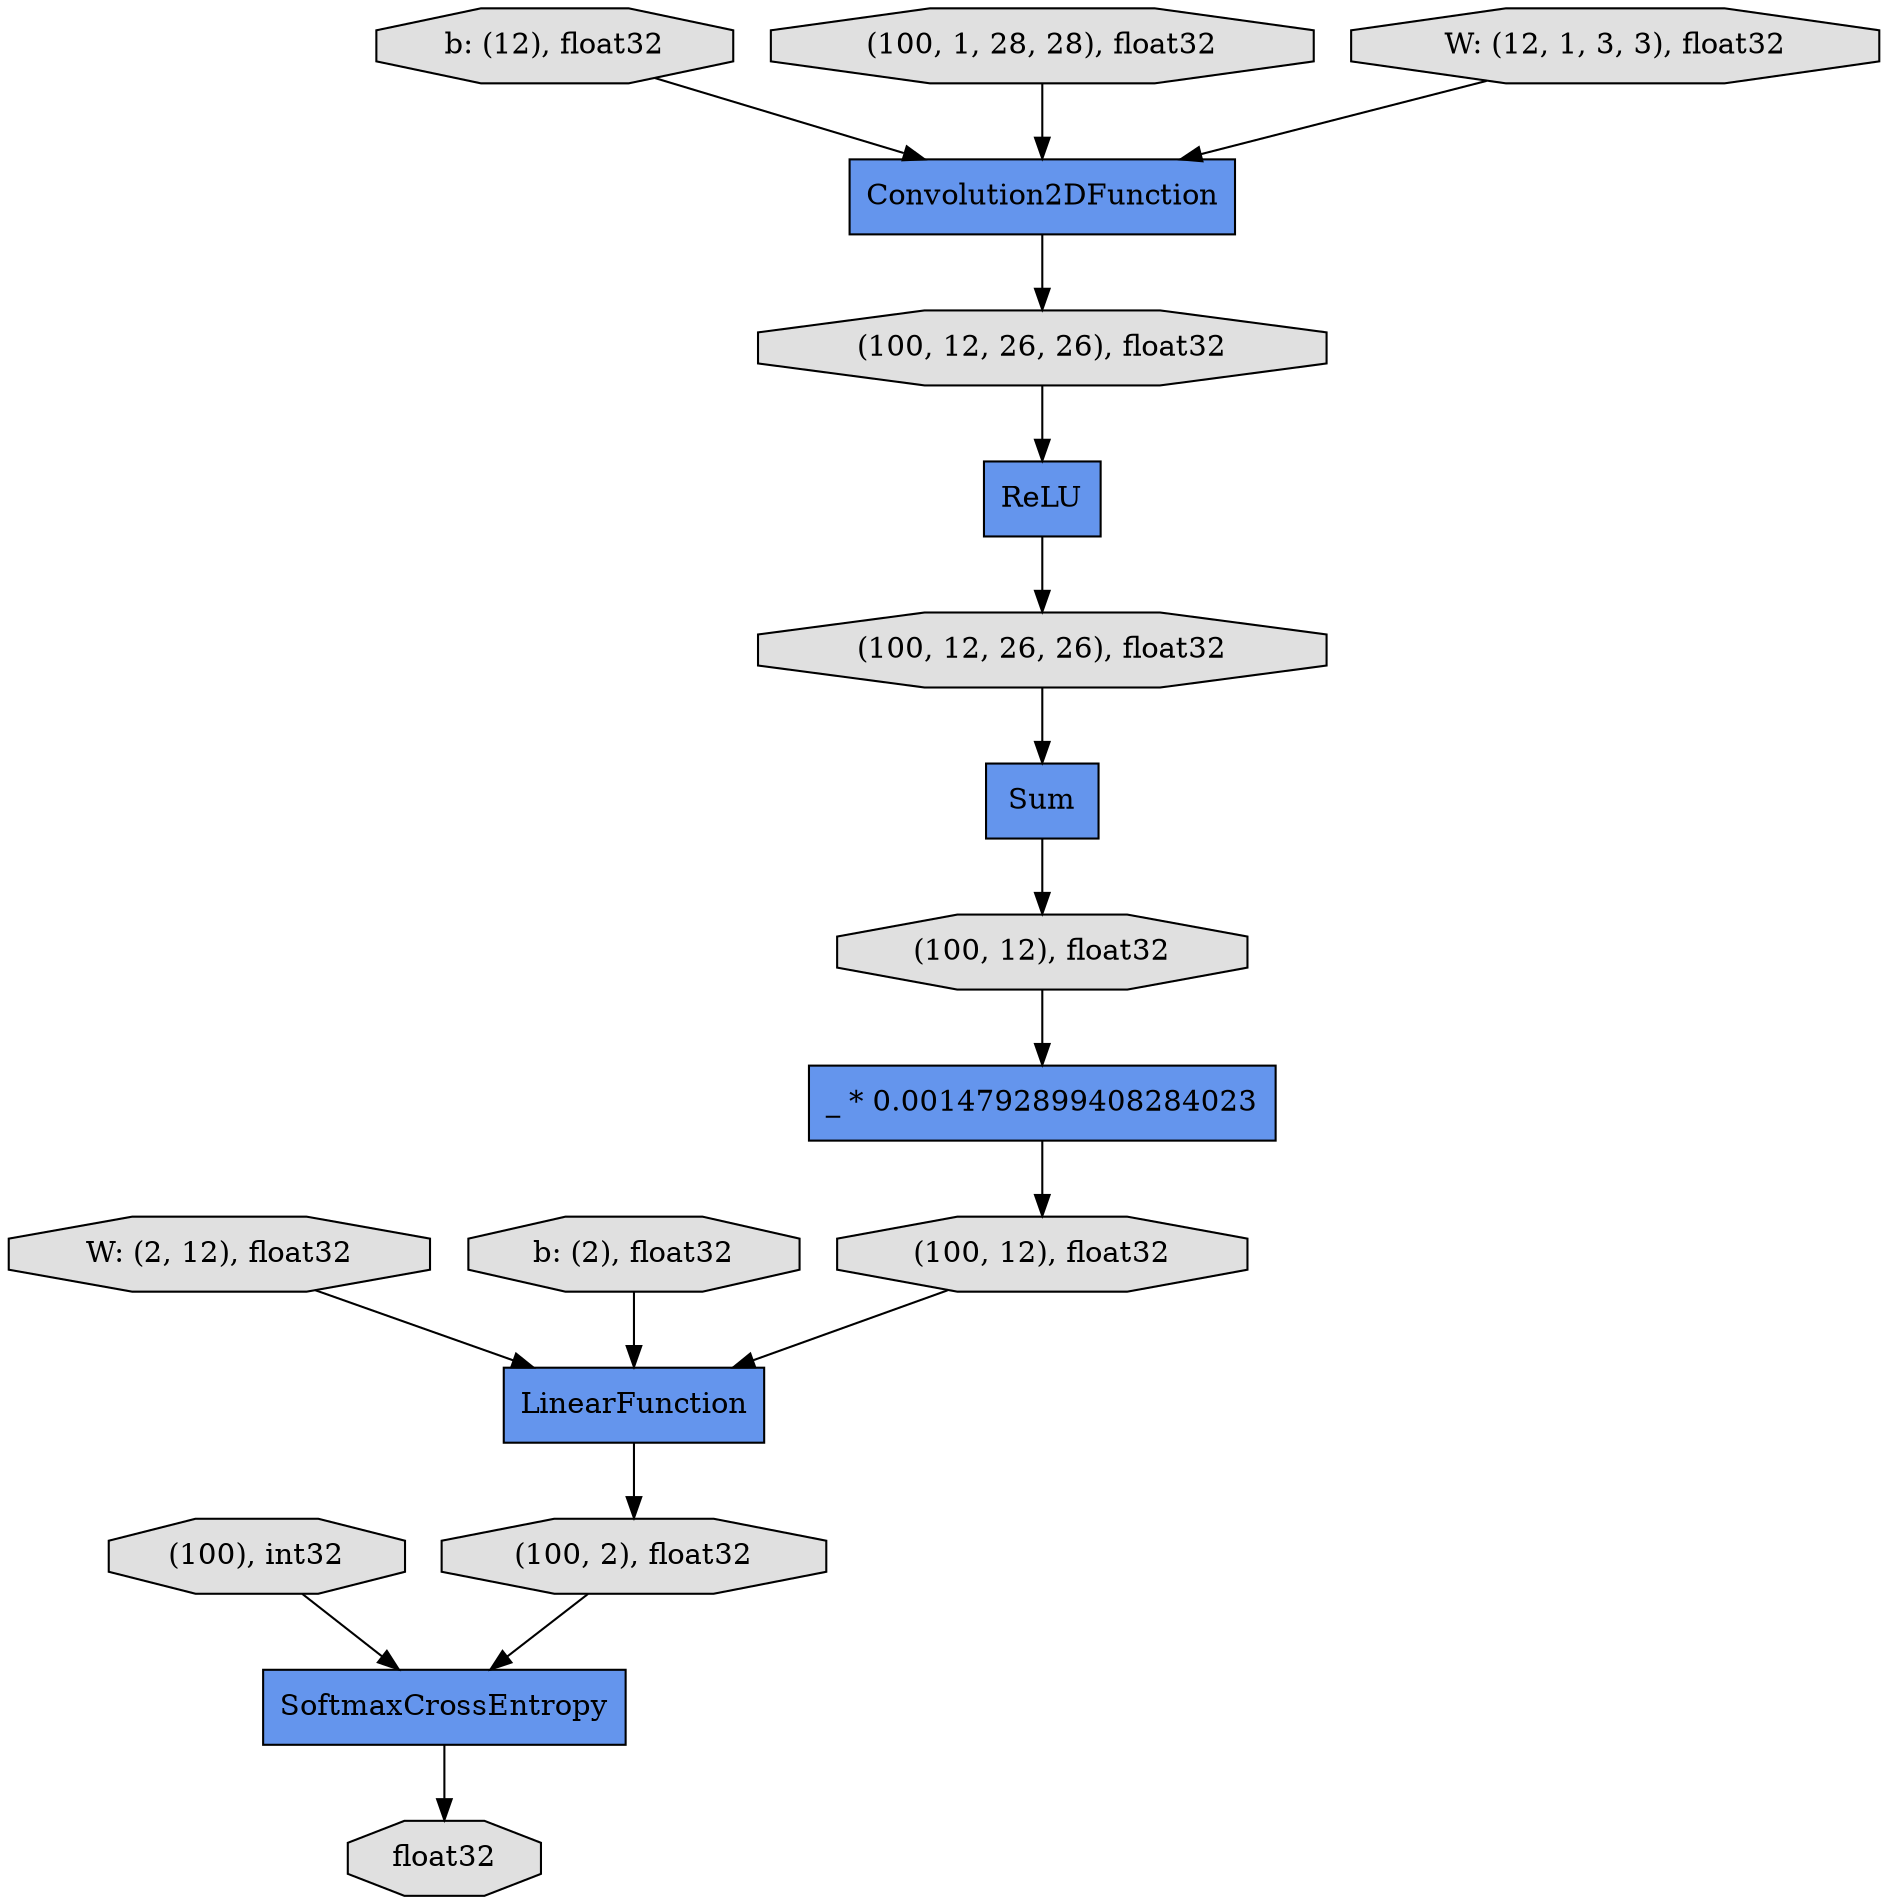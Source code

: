digraph graphname{rankdir=TB;140484710661648 [label="(100, 12), float32",shape="octagon",fillcolor="#E0E0E0",style="filled"];140484680650312 [label="Sum",shape="record",fillcolor="#6495ED",style="filled"];140484680647288 [label="W: (2, 12), float32",shape="octagon",fillcolor="#E0E0E0",style="filled"];140484680650368 [label="(100, 12, 26, 26), float32",shape="octagon",fillcolor="#E0E0E0",style="filled"];140484680648856 [label="ReLU",shape="record",fillcolor="#6495ED",style="filled"];140484710839464 [label="b: (12), float32",shape="octagon",fillcolor="#E0E0E0",style="filled"];140484680649920 [label="(100, 12, 26, 26), float32",shape="octagon",fillcolor="#E0E0E0",style="filled"];140484680648912 [label="(100, 1, 28, 28), float32",shape="octagon",fillcolor="#E0E0E0",style="filled"];140484680647400 [label="b: (2), float32",shape="octagon",fillcolor="#E0E0E0",style="filled"];140486216391368 [label="W: (12, 1, 3, 3), float32",shape="octagon",fillcolor="#E0E0E0",style="filled"];140484710660864 [label="SoftmaxCrossEntropy",shape="record",fillcolor="#6495ED",style="filled"];140484680648968 [label="Convolution2DFunction",shape="record",fillcolor="#6495ED",style="filled"];140484710661984 [label="(100, 12), float32",shape="octagon",fillcolor="#E0E0E0",style="filled"];140484710807928 [label="float32",shape="octagon",fillcolor="#E0E0E0",style="filled"];140484710807424 [label="(100), int32",shape="octagon",fillcolor="#E0E0E0",style="filled"];140484680650592 [label="_ * 0.0014792899408284023",shape="record",fillcolor="#6495ED",style="filled"];140484710806472 [label="(100, 2), float32",shape="octagon",fillcolor="#E0E0E0",style="filled"];140484710660584 [label="LinearFunction",shape="record",fillcolor="#6495ED",style="filled"];140484710661648 -> 140484680650592;140484710806472 -> 140484710660864;140484680647400 -> 140484710660584;140484680650592 -> 140484710661984;140484710839464 -> 140484680648968;140484710807424 -> 140484710660864;140484680648968 -> 140484680650368;140484710660864 -> 140484710807928;140484680648912 -> 140484680648968;140484680650368 -> 140484680648856;140484710660584 -> 140484710806472;140484680647288 -> 140484710660584;140484680649920 -> 140484680650312;140486216391368 -> 140484680648968;140484680650312 -> 140484710661648;140484680648856 -> 140484680649920;140484710661984 -> 140484710660584;}
